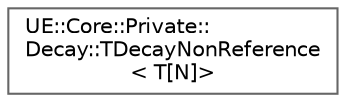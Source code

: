 digraph "Graphical Class Hierarchy"
{
 // INTERACTIVE_SVG=YES
 // LATEX_PDF_SIZE
  bgcolor="transparent";
  edge [fontname=Helvetica,fontsize=10,labelfontname=Helvetica,labelfontsize=10];
  node [fontname=Helvetica,fontsize=10,shape=box,height=0.2,width=0.4];
  rankdir="LR";
  Node0 [id="Node000000",label="UE::Core::Private::\lDecay::TDecayNonReference\l\< T[N]\>",height=0.2,width=0.4,color="grey40", fillcolor="white", style="filled",URL="$d2/da3/structUE_1_1Core_1_1Private_1_1Decay_1_1TDecayNonReference_3_01T_0fN_0e_4.html",tooltip=" "];
}
